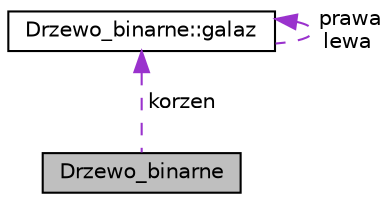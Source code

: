 digraph G
{
  edge [fontname="Helvetica",fontsize="10",labelfontname="Helvetica",labelfontsize="10"];
  node [fontname="Helvetica",fontsize="10",shape=record];
  Node1 [label="Drzewo_binarne",height=0.2,width=0.4,color="black", fillcolor="grey75", style="filled" fontcolor="black"];
  Node2 -> Node1 [dir="back",color="darkorchid3",fontsize="10",style="dashed",label=" korzen" ,fontname="Helvetica"];
  Node2 [label="Drzewo_binarne::galaz",height=0.2,width=0.4,color="black", fillcolor="white", style="filled",URL="$struct_drzewo__binarne_1_1galaz.html",tooltip="Struktura realizująca &quot;gałęzie&quot; drzewa binarnego."];
  Node2 -> Node2 [dir="back",color="darkorchid3",fontsize="10",style="dashed",label=" prawa\nlewa" ,fontname="Helvetica"];
}
